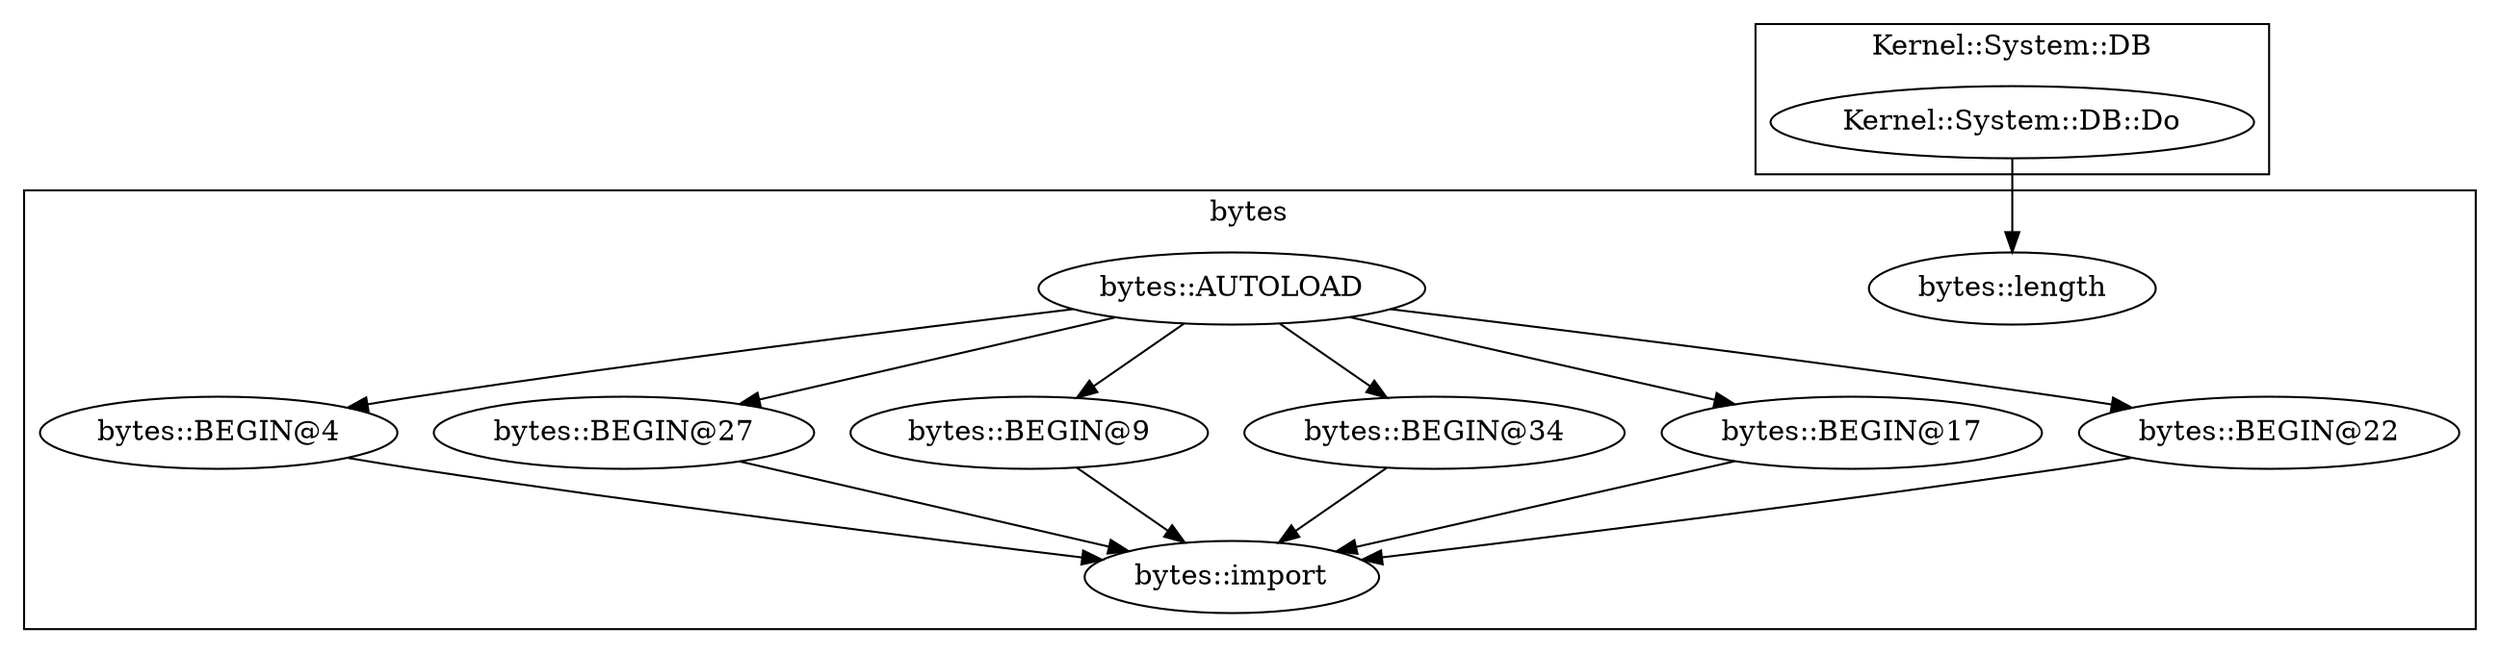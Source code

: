 digraph {
graph [overlap=false]
subgraph cluster_Kernel_System_DB {
	label="Kernel::System::DB";
	"Kernel::System::DB::Do";
}
subgraph cluster_bytes {
	label="bytes";
	"bytes::BEGIN@4";
	"bytes::BEGIN@27";
	"bytes::import";
	"bytes::length";
	"bytes::BEGIN@9";
	"bytes::AUTOLOAD";
	"bytes::BEGIN@34";
	"bytes::BEGIN@17";
	"bytes::BEGIN@22";
}
"bytes::BEGIN@27" -> "bytes::import";
"bytes::BEGIN@4" -> "bytes::import";
"bytes::BEGIN@9" -> "bytes::import";
"bytes::BEGIN@34" -> "bytes::import";
"bytes::BEGIN@17" -> "bytes::import";
"bytes::BEGIN@22" -> "bytes::import";
"bytes::AUTOLOAD" -> "bytes::BEGIN@17";
"bytes::AUTOLOAD" -> "bytes::BEGIN@27";
"bytes::AUTOLOAD" -> "bytes::BEGIN@9";
"bytes::AUTOLOAD" -> "bytes::BEGIN@4";
"bytes::AUTOLOAD" -> "bytes::BEGIN@34";
"Kernel::System::DB::Do" -> "bytes::length";
"bytes::AUTOLOAD" -> "bytes::BEGIN@22";
}
